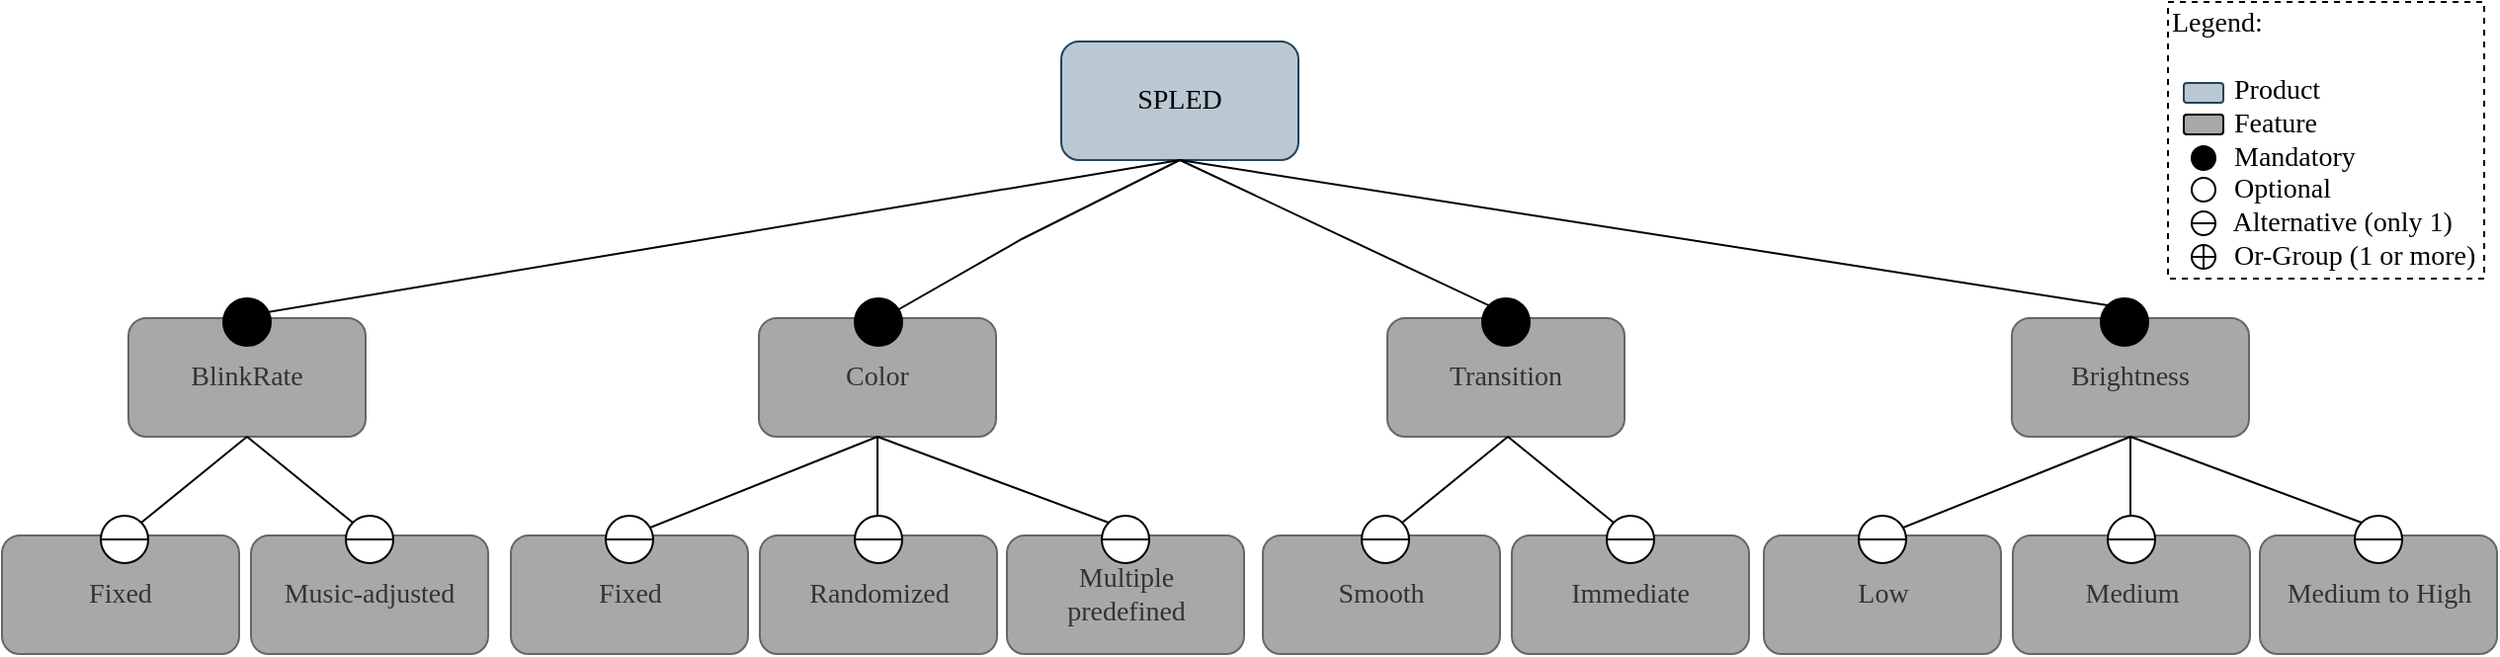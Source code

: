 <mxfile version="21.7.5" type="device" pages="2">
  <diagram id="MIuOJZS9P5tY_aSBcqvX" name="Feature Model">
    <mxGraphModel dx="2910" dy="1182" grid="1" gridSize="10" guides="1" tooltips="1" connect="1" arrows="1" fold="1" page="1" pageScale="1" pageWidth="850" pageHeight="1100" math="0" shadow="0">
      <root>
        <mxCell id="0" />
        <mxCell id="1" parent="0" />
        <mxCell id="lE8ekFKYVmbNw4Dm19Yi-1" value="SPLED" style="whiteSpace=wrap;html=1;rounded=1;shadow=0;labelBackgroundColor=none;strokeWidth=1;fontFamily=Times New Roman;fontSize=14;align=center;fillColor=#bac8d3;strokeColor=#23445d;glass=0;" parent="1" vertex="1">
          <mxGeometry x="300" y="40" width="120" height="60" as="geometry" />
        </mxCell>
        <mxCell id="69-gAQoG8hR1KP6tkJTu-1" value="BlinkRate" style="whiteSpace=wrap;html=1;rounded=1;shadow=0;labelBackgroundColor=none;strokeWidth=1;fontFamily=Times New Roman;fontSize=14;align=center;fillColor=#A8A8A8;strokeColor=#666666;fontColor=#333333;" parent="1" vertex="1">
          <mxGeometry x="-172" y="180" width="120" height="60" as="geometry" />
        </mxCell>
        <mxCell id="69-gAQoG8hR1KP6tkJTu-2" value="Fixed" style="whiteSpace=wrap;html=1;rounded=1;shadow=0;labelBackgroundColor=none;strokeWidth=1;fontFamily=Times New Roman;fontSize=14;align=center;fillColor=#A8A8A8;strokeColor=#666666;fontColor=#333333;" parent="1" vertex="1">
          <mxGeometry x="-236" y="290" width="120" height="60" as="geometry" />
        </mxCell>
        <mxCell id="69-gAQoG8hR1KP6tkJTu-3" value="Music-adjusted" style="whiteSpace=wrap;html=1;rounded=1;shadow=0;labelBackgroundColor=none;strokeWidth=1;fontFamily=Times New Roman;fontSize=14;align=center;fillColor=#A8A8A8;strokeColor=#666666;fontColor=#333333;" parent="1" vertex="1">
          <mxGeometry x="-110" y="290" width="120" height="60" as="geometry" />
        </mxCell>
        <mxCell id="7-p2TYFtiV0J3E5wAgoB-1" value="" style="rounded=0;html=1;labelBackgroundColor=none;startArrow=none;startFill=0;startSize=5;endArrow=none;endFill=0;endSize=5;jettySize=auto;orthogonalLoop=1;strokeWidth=1;fontFamily=Times New Roman;fontSize=14;shadow=0;exitX=0.5;exitY=1;exitDx=0;exitDy=0;entryX=0;entryY=0;entryDx=0;entryDy=0;" parent="1" source="69-gAQoG8hR1KP6tkJTu-1" target="7-p2TYFtiV0J3E5wAgoB-3" edge="1">
          <mxGeometry x="-0.353" y="-11" relative="1" as="geometry">
            <mxPoint as="offset" />
            <mxPoint x="73.5" y="510" as="sourcePoint" />
            <mxPoint x="168" y="567" as="targetPoint" />
          </mxGeometry>
        </mxCell>
        <mxCell id="7-p2TYFtiV0J3E5wAgoB-2" value="" style="shape=lineEllipse;perimeter=ellipsePerimeter;whiteSpace=wrap;html=1;backgroundOutline=1;fontFamily=Times New Roman;fontSize=14;shadow=0;" parent="1" vertex="1">
          <mxGeometry x="-186" y="280" width="24" height="24" as="geometry" />
        </mxCell>
        <mxCell id="7-p2TYFtiV0J3E5wAgoB-3" value="" style="shape=lineEllipse;perimeter=ellipsePerimeter;whiteSpace=wrap;html=1;backgroundOutline=1;fontFamily=Times New Roman;fontSize=14;shadow=0;" parent="1" vertex="1">
          <mxGeometry x="-62" y="280" width="24" height="24" as="geometry" />
        </mxCell>
        <mxCell id="leouh7ZOPRSWYMGs2icq-1" value="" style="rounded=0;html=1;labelBackgroundColor=none;startArrow=none;startFill=0;startSize=5;endArrow=none;endFill=0;endSize=5;jettySize=auto;orthogonalLoop=1;strokeWidth=1;fontFamily=Times New Roman;fontSize=14;exitX=0.5;exitY=1;exitDx=0;exitDy=0;entryX=1;entryY=0;entryDx=0;entryDy=0;shadow=0;" parent="1" source="69-gAQoG8hR1KP6tkJTu-1" target="7-p2TYFtiV0J3E5wAgoB-2" edge="1">
          <mxGeometry x="-0.353" y="-11" relative="1" as="geometry">
            <mxPoint as="offset" />
            <mxPoint x="-281" y="510" as="sourcePoint" />
            <mxPoint x="-377" y="570" as="targetPoint" />
          </mxGeometry>
        </mxCell>
        <mxCell id="aDdL2TOHyHm0ulLDtUmW-1" value="" style="rounded=0;html=1;labelBackgroundColor=none;startArrow=none;startFill=0;startSize=5;endArrow=none;endFill=0;endSize=5;jettySize=auto;orthogonalLoop=1;strokeWidth=1;fontFamily=Times New Roman;fontSize=14;exitX=0.5;exitY=1;exitDx=0;exitDy=0;shadow=0;" parent="1" source="lE8ekFKYVmbNw4Dm19Yi-1" edge="1">
          <mxGeometry x="-0.353" y="-11" relative="1" as="geometry">
            <mxPoint as="offset" />
            <mxPoint x="237" y="100" as="sourcePoint" />
            <mxPoint x="-120" y="180" as="targetPoint" />
          </mxGeometry>
        </mxCell>
        <mxCell id="aDdL2TOHyHm0ulLDtUmW-2" value="Color" style="whiteSpace=wrap;html=1;rounded=1;shadow=0;labelBackgroundColor=none;strokeWidth=1;fontFamily=Times New Roman;fontSize=14;align=center;fillColor=#A8A8A8;strokeColor=#666666;fontColor=#333333;" parent="1" vertex="1">
          <mxGeometry x="147" y="180" width="120" height="60" as="geometry" />
        </mxCell>
        <mxCell id="6w0DCg69pHfVjZHTERj_-1" value="" style="rounded=0;html=1;labelBackgroundColor=none;startArrow=none;startFill=0;startSize=5;endArrow=none;endFill=0;endSize=5;jettySize=auto;orthogonalLoop=1;strokeWidth=1;fontFamily=Times New Roman;fontSize=14;shadow=0;exitX=0.5;exitY=1;exitDx=0;exitDy=0;" parent="1" source="lE8ekFKYVmbNw4Dm19Yi-1" edge="1">
          <mxGeometry x="-0.353" y="-11" relative="1" as="geometry">
            <mxPoint as="offset" />
            <mxPoint x="237" y="100" as="sourcePoint" />
            <mxPoint x="210" y="180" as="targetPoint" />
            <Array as="points">
              <mxPoint x="280" y="140" />
            </Array>
          </mxGeometry>
        </mxCell>
        <mxCell id="6w0DCg69pHfVjZHTERj_-2" value="Transition" style="whiteSpace=wrap;html=1;rounded=1;shadow=0;labelBackgroundColor=none;strokeWidth=1;fontFamily=Times New Roman;fontSize=14;align=center;fillColor=#A8A8A8;strokeColor=#666666;fontColor=#333333;" parent="1" vertex="1">
          <mxGeometry x="465" y="180" width="120" height="60" as="geometry" />
        </mxCell>
        <mxCell id="6w0DCg69pHfVjZHTERj_-3" value="Brightness" style="whiteSpace=wrap;html=1;rounded=1;shadow=0;labelBackgroundColor=none;strokeWidth=1;fontFamily=Times New Roman;fontSize=14;align=center;fillColor=#A8A8A8;strokeColor=#666666;fontColor=#333333;" parent="1" vertex="1">
          <mxGeometry x="781" y="180" width="120" height="60" as="geometry" />
        </mxCell>
        <mxCell id="6w0DCg69pHfVjZHTERj_-4" value="" style="rounded=0;html=1;labelBackgroundColor=none;startArrow=none;startFill=0;startSize=5;endArrow=none;endFill=0;endSize=5;jettySize=auto;orthogonalLoop=1;strokeWidth=1;fontFamily=Times New Roman;fontSize=14;shadow=0;exitX=0.5;exitY=1;exitDx=0;exitDy=0;" parent="1" source="lE8ekFKYVmbNw4Dm19Yi-1" edge="1">
          <mxGeometry x="-0.353" y="-11" relative="1" as="geometry">
            <mxPoint as="offset" />
            <mxPoint x="237" y="100" as="sourcePoint" />
            <mxPoint x="530" y="180" as="targetPoint" />
          </mxGeometry>
        </mxCell>
        <mxCell id="6w0DCg69pHfVjZHTERj_-6" value="" style="rounded=0;html=1;labelBackgroundColor=none;startArrow=none;startFill=0;startSize=5;endArrow=none;endFill=0;endSize=5;jettySize=auto;orthogonalLoop=1;strokeWidth=1;fontFamily=Times New Roman;fontSize=14;entryX=0;entryY=0;entryDx=0;entryDy=0;shadow=0;exitX=0.5;exitY=1;exitDx=0;exitDy=0;" parent="1" source="lE8ekFKYVmbNw4Dm19Yi-1" target="Ff4iX337PgLtXGOGdWvY-4" edge="1">
          <mxGeometry x="-0.353" y="-11" relative="1" as="geometry">
            <mxPoint as="offset" />
            <mxPoint x="237" y="100" as="sourcePoint" />
            <mxPoint x="372" y="190" as="targetPoint" />
          </mxGeometry>
        </mxCell>
        <mxCell id="Pe_6RFrW-IxGsjPzL7bB-1" value="Fixed" style="whiteSpace=wrap;html=1;rounded=1;shadow=0;labelBackgroundColor=none;strokeWidth=1;fontFamily=Times New Roman;fontSize=14;align=center;fillColor=#A8A8A8;strokeColor=#666666;fontColor=#333333;" parent="1" vertex="1">
          <mxGeometry x="21.5" y="290" width="120" height="60" as="geometry" />
        </mxCell>
        <mxCell id="Pe_6RFrW-IxGsjPzL7bB-2" value="Randomized" style="whiteSpace=wrap;html=1;rounded=1;shadow=0;labelBackgroundColor=none;strokeWidth=1;fontFamily=Times New Roman;fontSize=14;align=center;fillColor=#A8A8A8;strokeColor=#666666;fontColor=#333333;" parent="1" vertex="1">
          <mxGeometry x="147.5" y="290" width="120" height="60" as="geometry" />
        </mxCell>
        <mxCell id="Pe_6RFrW-IxGsjPzL7bB-4" value="Multiple&lt;br&gt;predefined" style="whiteSpace=wrap;html=1;rounded=1;shadow=0;labelBackgroundColor=none;strokeWidth=1;fontFamily=Times New Roman;fontSize=14;align=center;fillColor=#A8A8A8;strokeColor=#666666;fontColor=#333333;" parent="1" vertex="1">
          <mxGeometry x="272.5" y="290" width="120" height="60" as="geometry" />
        </mxCell>
        <mxCell id="Pe_6RFrW-IxGsjPzL7bB-5" value="" style="rounded=0;html=1;labelBackgroundColor=none;startArrow=none;startFill=0;startSize=5;endArrow=none;endFill=0;endSize=5;jettySize=auto;orthogonalLoop=1;strokeWidth=1;fontFamily=Times New Roman;fontSize=14;exitX=0.5;exitY=1;exitDx=0;exitDy=0;entryX=0.5;entryY=0;entryDx=0;entryDy=0;shadow=0;" parent="1" source="Pe_6RFrW-IxGsjPzL7bB-8" target="Pe_6RFrW-IxGsjPzL7bB-1" edge="1">
          <mxGeometry x="-0.353" y="-11" relative="1" as="geometry">
            <mxPoint as="offset" />
            <mxPoint x="-102" y="250" as="sourcePoint" />
            <mxPoint x="-156" y="294" as="targetPoint" />
          </mxGeometry>
        </mxCell>
        <mxCell id="Pe_6RFrW-IxGsjPzL7bB-6" value="" style="rounded=0;html=1;labelBackgroundColor=none;startArrow=none;startFill=0;startSize=5;endArrow=none;endFill=0;endSize=5;jettySize=auto;orthogonalLoop=1;strokeWidth=1;fontFamily=Times New Roman;fontSize=14;exitX=0.5;exitY=1;exitDx=0;exitDy=0;shadow=0;" parent="1" source="Pe_6RFrW-IxGsjPzL7bB-10" target="Pe_6RFrW-IxGsjPzL7bB-2" edge="1">
          <mxGeometry x="-0.353" y="-11" relative="1" as="geometry">
            <mxPoint as="offset" />
            <mxPoint x="217" y="250" as="sourcePoint" />
            <mxPoint x="92" y="300" as="targetPoint" />
          </mxGeometry>
        </mxCell>
        <mxCell id="Pe_6RFrW-IxGsjPzL7bB-7" value="" style="rounded=0;html=1;labelBackgroundColor=none;startArrow=none;startFill=0;startSize=5;endArrow=none;endFill=0;endSize=5;jettySize=auto;orthogonalLoop=1;strokeWidth=1;fontFamily=Times New Roman;fontSize=14;entryX=0;entryY=0;entryDx=0;entryDy=0;shadow=0;" parent="1" target="Pe_6RFrW-IxGsjPzL7bB-12" edge="1">
          <mxGeometry x="-0.353" y="-11" relative="1" as="geometry">
            <mxPoint as="offset" />
            <mxPoint x="207" y="240" as="sourcePoint" />
            <mxPoint x="102" y="310" as="targetPoint" />
          </mxGeometry>
        </mxCell>
        <mxCell id="Pe_6RFrW-IxGsjPzL7bB-9" value="" style="rounded=0;html=1;labelBackgroundColor=none;startArrow=none;startFill=0;startSize=5;endArrow=none;endFill=0;endSize=5;jettySize=auto;orthogonalLoop=1;strokeWidth=1;fontFamily=Times New Roman;fontSize=14;exitX=0.5;exitY=1;exitDx=0;exitDy=0;shadow=0;" parent="1" source="aDdL2TOHyHm0ulLDtUmW-2" edge="1">
          <mxGeometry x="-0.353" y="-11" relative="1" as="geometry">
            <mxPoint as="offset" />
            <mxPoint x="207" y="240" as="sourcePoint" />
            <mxPoint x="82" y="290" as="targetPoint" />
          </mxGeometry>
        </mxCell>
        <mxCell id="Pe_6RFrW-IxGsjPzL7bB-8" value="" style="shape=lineEllipse;perimeter=ellipsePerimeter;whiteSpace=wrap;html=1;backgroundOutline=1;fontFamily=Times New Roman;fontSize=14;shadow=0;" parent="1" vertex="1">
          <mxGeometry x="69.5" y="280" width="24" height="24" as="geometry" />
        </mxCell>
        <mxCell id="Pe_6RFrW-IxGsjPzL7bB-11" value="" style="rounded=0;html=1;labelBackgroundColor=none;startArrow=none;startFill=0;startSize=5;endArrow=none;endFill=0;endSize=5;jettySize=auto;orthogonalLoop=1;strokeWidth=1;fontFamily=Times New Roman;fontSize=14;exitX=0.5;exitY=1;exitDx=0;exitDy=0;shadow=0;" parent="1" source="aDdL2TOHyHm0ulLDtUmW-2" edge="1">
          <mxGeometry x="-0.353" y="-11" relative="1" as="geometry">
            <mxPoint as="offset" />
            <mxPoint x="207" y="240" as="sourcePoint" />
            <mxPoint x="207" y="290" as="targetPoint" />
          </mxGeometry>
        </mxCell>
        <mxCell id="Pe_6RFrW-IxGsjPzL7bB-10" value="" style="shape=lineEllipse;perimeter=ellipsePerimeter;whiteSpace=wrap;html=1;backgroundOutline=1;fontFamily=Times New Roman;fontSize=14;shadow=0;" parent="1" vertex="1">
          <mxGeometry x="195.5" y="280" width="24" height="24" as="geometry" />
        </mxCell>
        <mxCell id="Pe_6RFrW-IxGsjPzL7bB-12" value="" style="shape=lineEllipse;perimeter=ellipsePerimeter;whiteSpace=wrap;html=1;backgroundOutline=1;fontFamily=Times New Roman;fontSize=14;shadow=0;" parent="1" vertex="1">
          <mxGeometry x="320.5" y="280" width="24" height="24" as="geometry" />
        </mxCell>
        <mxCell id="Pe_6RFrW-IxGsjPzL7bB-13" value="Smooth" style="whiteSpace=wrap;html=1;rounded=1;shadow=0;labelBackgroundColor=none;strokeWidth=1;fontFamily=Times New Roman;fontSize=14;align=center;fillColor=#A8A8A8;strokeColor=#666666;fontColor=#333333;" parent="1" vertex="1">
          <mxGeometry x="402" y="290" width="120" height="60" as="geometry" />
        </mxCell>
        <mxCell id="Pe_6RFrW-IxGsjPzL7bB-14" value="Immediate" style="whiteSpace=wrap;html=1;rounded=1;shadow=0;labelBackgroundColor=none;strokeWidth=1;fontFamily=Times New Roman;fontSize=14;align=center;fillColor=#A8A8A8;strokeColor=#666666;fontColor=#333333;" parent="1" vertex="1">
          <mxGeometry x="528" y="290" width="120" height="60" as="geometry" />
        </mxCell>
        <mxCell id="Pe_6RFrW-IxGsjPzL7bB-15" value="" style="rounded=0;html=1;labelBackgroundColor=none;startArrow=none;startFill=0;startSize=5;endArrow=none;endFill=0;endSize=5;jettySize=auto;orthogonalLoop=1;strokeWidth=1;fontFamily=Times New Roman;fontSize=14;shadow=0;exitX=0.5;exitY=1;exitDx=0;exitDy=0;entryX=0;entryY=0;entryDx=0;entryDy=0;" parent="1" target="Pe_6RFrW-IxGsjPzL7bB-17" edge="1">
          <mxGeometry x="-0.353" y="-11" relative="1" as="geometry">
            <mxPoint as="offset" />
            <mxPoint x="526" y="240" as="sourcePoint" />
            <mxPoint x="806" y="567" as="targetPoint" />
          </mxGeometry>
        </mxCell>
        <mxCell id="Pe_6RFrW-IxGsjPzL7bB-16" value="" style="shape=lineEllipse;perimeter=ellipsePerimeter;whiteSpace=wrap;html=1;backgroundOutline=1;fontFamily=Times New Roman;fontSize=14;shadow=0;" parent="1" vertex="1">
          <mxGeometry x="452" y="280" width="24" height="24" as="geometry" />
        </mxCell>
        <mxCell id="Pe_6RFrW-IxGsjPzL7bB-17" value="" style="shape=lineEllipse;perimeter=ellipsePerimeter;whiteSpace=wrap;html=1;backgroundOutline=1;fontFamily=Times New Roman;fontSize=14;shadow=0;" parent="1" vertex="1">
          <mxGeometry x="576" y="280" width="24" height="24" as="geometry" />
        </mxCell>
        <mxCell id="Pe_6RFrW-IxGsjPzL7bB-18" value="" style="rounded=0;html=1;labelBackgroundColor=none;startArrow=none;startFill=0;startSize=5;endArrow=none;endFill=0;endSize=5;jettySize=auto;orthogonalLoop=1;strokeWidth=1;fontFamily=Times New Roman;fontSize=14;exitX=0.5;exitY=1;exitDx=0;exitDy=0;entryX=1;entryY=0;entryDx=0;entryDy=0;shadow=0;" parent="1" target="Pe_6RFrW-IxGsjPzL7bB-16" edge="1">
          <mxGeometry x="-0.353" y="-11" relative="1" as="geometry">
            <mxPoint as="offset" />
            <mxPoint x="526" y="240" as="sourcePoint" />
            <mxPoint x="261" y="570" as="targetPoint" />
          </mxGeometry>
        </mxCell>
        <mxCell id="Pe_6RFrW-IxGsjPzL7bB-19" value="Low" style="whiteSpace=wrap;html=1;rounded=1;shadow=0;labelBackgroundColor=none;strokeWidth=1;fontFamily=Times New Roman;fontSize=14;align=center;fillColor=#A8A8A8;strokeColor=#666666;fontColor=#333333;" parent="1" vertex="1">
          <mxGeometry x="655.5" y="290" width="120" height="60" as="geometry" />
        </mxCell>
        <mxCell id="Pe_6RFrW-IxGsjPzL7bB-20" value="Medium" style="whiteSpace=wrap;html=1;rounded=1;shadow=0;labelBackgroundColor=none;strokeWidth=1;fontFamily=Times New Roman;fontSize=14;align=center;fillColor=#A8A8A8;strokeColor=#666666;fontColor=#333333;" parent="1" vertex="1">
          <mxGeometry x="781.5" y="290" width="120" height="60" as="geometry" />
        </mxCell>
        <mxCell id="Pe_6RFrW-IxGsjPzL7bB-21" value="Medium to High" style="whiteSpace=wrap;html=1;rounded=1;shadow=0;labelBackgroundColor=none;strokeWidth=1;fontFamily=Times New Roman;fontSize=14;align=center;fillColor=#A8A8A8;strokeColor=#666666;fontColor=#333333;" parent="1" vertex="1">
          <mxGeometry x="906.5" y="290" width="120" height="60" as="geometry" />
        </mxCell>
        <mxCell id="Pe_6RFrW-IxGsjPzL7bB-22" value="" style="rounded=0;html=1;labelBackgroundColor=none;startArrow=none;startFill=0;startSize=5;endArrow=none;endFill=0;endSize=5;jettySize=auto;orthogonalLoop=1;strokeWidth=1;fontFamily=Times New Roman;fontSize=14;exitX=0.5;exitY=1;exitDx=0;exitDy=0;entryX=0.5;entryY=0;entryDx=0;entryDy=0;shadow=0;" parent="1" source="Pe_6RFrW-IxGsjPzL7bB-26" target="Pe_6RFrW-IxGsjPzL7bB-19" edge="1">
          <mxGeometry x="-0.353" y="-11" relative="1" as="geometry">
            <mxPoint as="offset" />
            <mxPoint x="532" y="250" as="sourcePoint" />
            <mxPoint x="478" y="294" as="targetPoint" />
          </mxGeometry>
        </mxCell>
        <mxCell id="Pe_6RFrW-IxGsjPzL7bB-23" value="" style="rounded=0;html=1;labelBackgroundColor=none;startArrow=none;startFill=0;startSize=5;endArrow=none;endFill=0;endSize=5;jettySize=auto;orthogonalLoop=1;strokeWidth=1;fontFamily=Times New Roman;fontSize=14;exitX=0.5;exitY=1;exitDx=0;exitDy=0;shadow=0;" parent="1" source="Pe_6RFrW-IxGsjPzL7bB-28" target="Pe_6RFrW-IxGsjPzL7bB-20" edge="1">
          <mxGeometry x="-0.353" y="-11" relative="1" as="geometry">
            <mxPoint as="offset" />
            <mxPoint x="851" y="250" as="sourcePoint" />
            <mxPoint x="726" y="300" as="targetPoint" />
          </mxGeometry>
        </mxCell>
        <mxCell id="Pe_6RFrW-IxGsjPzL7bB-24" value="" style="rounded=0;html=1;labelBackgroundColor=none;startArrow=none;startFill=0;startSize=5;endArrow=none;endFill=0;endSize=5;jettySize=auto;orthogonalLoop=1;strokeWidth=1;fontFamily=Times New Roman;fontSize=14;entryX=0;entryY=0;entryDx=0;entryDy=0;shadow=0;" parent="1" target="Pe_6RFrW-IxGsjPzL7bB-29" edge="1">
          <mxGeometry x="-0.353" y="-11" relative="1" as="geometry">
            <mxPoint as="offset" />
            <mxPoint x="841" y="240" as="sourcePoint" />
            <mxPoint x="736" y="310" as="targetPoint" />
          </mxGeometry>
        </mxCell>
        <mxCell id="Pe_6RFrW-IxGsjPzL7bB-25" value="" style="rounded=0;html=1;labelBackgroundColor=none;startArrow=none;startFill=0;startSize=5;endArrow=none;endFill=0;endSize=5;jettySize=auto;orthogonalLoop=1;strokeWidth=1;fontFamily=Times New Roman;fontSize=14;exitX=0.5;exitY=1;exitDx=0;exitDy=0;shadow=0;" parent="1" edge="1">
          <mxGeometry x="-0.353" y="-11" relative="1" as="geometry">
            <mxPoint as="offset" />
            <mxPoint x="841" y="240" as="sourcePoint" />
            <mxPoint x="716" y="290" as="targetPoint" />
          </mxGeometry>
        </mxCell>
        <mxCell id="Pe_6RFrW-IxGsjPzL7bB-26" value="" style="shape=lineEllipse;perimeter=ellipsePerimeter;whiteSpace=wrap;html=1;backgroundOutline=1;fontFamily=Times New Roman;fontSize=14;shadow=0;" parent="1" vertex="1">
          <mxGeometry x="703.5" y="280" width="24" height="24" as="geometry" />
        </mxCell>
        <mxCell id="Pe_6RFrW-IxGsjPzL7bB-27" value="" style="rounded=0;html=1;labelBackgroundColor=none;startArrow=none;startFill=0;startSize=5;endArrow=none;endFill=0;endSize=5;jettySize=auto;orthogonalLoop=1;strokeWidth=1;fontFamily=Times New Roman;fontSize=14;exitX=0.5;exitY=1;exitDx=0;exitDy=0;shadow=0;" parent="1" edge="1">
          <mxGeometry x="-0.353" y="-11" relative="1" as="geometry">
            <mxPoint as="offset" />
            <mxPoint x="841" y="240" as="sourcePoint" />
            <mxPoint x="841" y="290" as="targetPoint" />
          </mxGeometry>
        </mxCell>
        <mxCell id="Pe_6RFrW-IxGsjPzL7bB-28" value="" style="shape=lineEllipse;perimeter=ellipsePerimeter;whiteSpace=wrap;html=1;backgroundOutline=1;fontFamily=Times New Roman;fontSize=14;shadow=0;" parent="1" vertex="1">
          <mxGeometry x="829.5" y="280" width="24" height="24" as="geometry" />
        </mxCell>
        <mxCell id="Pe_6RFrW-IxGsjPzL7bB-29" value="" style="shape=lineEllipse;perimeter=ellipsePerimeter;whiteSpace=wrap;html=1;backgroundOutline=1;fontFamily=Times New Roman;fontSize=14;shadow=0;" parent="1" vertex="1">
          <mxGeometry x="954.5" y="280" width="24" height="24" as="geometry" />
        </mxCell>
        <mxCell id="Ff4iX337PgLtXGOGdWvY-1" value="" style="ellipse;whiteSpace=wrap;html=1;aspect=fixed;labelBackgroundColor=#000000;fillColor=#000000;fontFamily=Times New Roman;fontSize=14;shadow=0;" parent="1" vertex="1">
          <mxGeometry x="-124" y="170" width="24" height="24" as="geometry" />
        </mxCell>
        <mxCell id="Ff4iX337PgLtXGOGdWvY-2" value="" style="ellipse;whiteSpace=wrap;html=1;aspect=fixed;labelBackgroundColor=#000000;fillColor=#000000;fontFamily=Times New Roman;fontSize=14;shadow=0;" parent="1" vertex="1">
          <mxGeometry x="195.5" y="170" width="24" height="24" as="geometry" />
        </mxCell>
        <mxCell id="Ff4iX337PgLtXGOGdWvY-3" value="" style="ellipse;whiteSpace=wrap;html=1;aspect=fixed;labelBackgroundColor=#000000;fillColor=#000000;fontFamily=Times New Roman;fontSize=14;shadow=0;" parent="1" vertex="1">
          <mxGeometry x="513" y="170" width="24" height="24" as="geometry" />
        </mxCell>
        <mxCell id="Ff4iX337PgLtXGOGdWvY-4" value="" style="ellipse;whiteSpace=wrap;html=1;aspect=fixed;labelBackgroundColor=#000000;fillColor=#000000;fontFamily=Times New Roman;fontSize=14;shadow=0;" parent="1" vertex="1">
          <mxGeometry x="826" y="170" width="24" height="24" as="geometry" />
        </mxCell>
        <mxCell id="VJQD0IX5a7ymTFmezZfY-1" value="&lt;font style=&quot;&quot;&gt;Legend:&lt;br&gt;&lt;br&gt;&lt;span style=&quot;&quot;&gt;&lt;span style=&quot;white-space: pre;&quot;&gt;&amp;nbsp;&amp;nbsp;&amp;nbsp;&amp;nbsp;&lt;span style=&quot;white-space: pre;&quot;&gt;&#x9;&lt;/span&gt; &lt;/span&gt;&lt;/span&gt;Product&lt;br&gt;&lt;span style=&quot;&quot;&gt;&lt;span style=&quot;&quot;&gt;&amp;nbsp;&amp;nbsp;&amp;nbsp;&amp;nbsp;&lt;/span&gt;&lt;/span&gt;&lt;span style=&quot;&quot;&gt;&lt;span style=&quot;&quot;&gt;&amp;nbsp;&amp;nbsp;&amp;nbsp;&amp;nbsp; &lt;/span&gt;&lt;/span&gt;Feature&lt;br&gt;&lt;span style=&quot;&quot;&gt;&lt;span style=&quot;&quot;&gt;&amp;nbsp;&amp;nbsp;&amp;nbsp;&amp;nbsp;&lt;/span&gt;&lt;/span&gt;&lt;span style=&quot;&quot;&gt;&lt;span style=&quot;&quot;&gt;&amp;nbsp;&amp;nbsp;&amp;nbsp;&amp;nbsp; &lt;/span&gt;&lt;/span&gt;Mandatory&lt;br style=&quot;border-color: var(--border-color);&quot;&gt;&lt;span style=&quot;&quot;&gt;&amp;nbsp;&amp;nbsp;&amp;nbsp;&amp;nbsp;&lt;/span&gt;&lt;span style=&quot;border-color: var(--border-color);&quot;&gt;&lt;span style=&quot;&quot;&gt;&amp;nbsp;&amp;nbsp;&amp;nbsp;&amp;nbsp; &lt;/span&gt;&lt;/span&gt;Optional&lt;br style=&quot;border-color: var(--border-color);&quot;&gt;&lt;span style=&quot;border-color: var(--border-color);&quot;&gt;&lt;span style=&quot;&quot;&gt;&amp;nbsp;&amp;nbsp;&amp;nbsp;&amp;nbsp;&lt;/span&gt;&lt;/span&gt;&lt;span style=&quot;border-color: var(--border-color);&quot;&gt;&lt;span style=&quot;&quot;&gt;&amp;nbsp;&amp;nbsp;&amp;nbsp;&amp;nbsp; &lt;/span&gt;&lt;/span&gt;Alternative (only 1)&lt;br style=&quot;border-color: var(--border-color);&quot;&gt;&lt;div style=&quot;&quot;&gt;&lt;span style=&quot;&quot;&gt;&lt;span style=&quot;white-space: pre;&quot;&gt;&amp;nbsp;&amp;nbsp;&amp;nbsp;&amp;nbsp;&lt;span style=&quot;white-space: pre;&quot;&gt;&#x9;&lt;/span&gt; &lt;/span&gt;&lt;/span&gt;Or-Group (1 or more)&lt;br&gt;&lt;/div&gt;&lt;/font&gt;" style="rounded=0;whiteSpace=wrap;html=1;fontFamily=Times New Roman;fontSize=14;align=left;shadow=0;dashed=1;" parent="1" vertex="1">
          <mxGeometry x="860" y="20" width="160" height="140" as="geometry" />
        </mxCell>
        <mxCell id="VJQD0IX5a7ymTFmezZfY-2" value="" style="shape=lineEllipse;perimeter=ellipsePerimeter;whiteSpace=wrap;html=1;backgroundOutline=1;fontFamily=Times New Roman;fontSize=14;shadow=0;" parent="1" vertex="1">
          <mxGeometry x="872" y="126" width="12" height="12" as="geometry" />
        </mxCell>
        <mxCell id="VJQD0IX5a7ymTFmezZfY-3" value="" style="ellipse;whiteSpace=wrap;html=1;aspect=fixed;labelBackgroundColor=#000000;fillColor=#000000;fontFamily=Times New Roman;fontSize=14;shadow=0;" parent="1" vertex="1">
          <mxGeometry x="872" y="93" width="12" height="12" as="geometry" />
        </mxCell>
        <mxCell id="VJQD0IX5a7ymTFmezZfY-4" value="" style="ellipse;whiteSpace=wrap;html=1;aspect=fixed;fontFamily=Times New Roman;fontSize=14;shadow=0;" parent="1" vertex="1">
          <mxGeometry x="872" y="109" width="12" height="12" as="geometry" />
        </mxCell>
        <mxCell id="VJQD0IX5a7ymTFmezZfY-6" value="" style="whiteSpace=wrap;html=1;rounded=1;shadow=0;labelBackgroundColor=none;strokeWidth=1;fontFamily=Times New Roman;fontSize=14;align=center;fillColor=#A8A8A8;" parent="1" vertex="1">
          <mxGeometry x="868" y="77" width="20" height="10" as="geometry" />
        </mxCell>
        <mxCell id="VJQD0IX5a7ymTFmezZfY-7" value="" style="shape=orEllipse;perimeter=ellipsePerimeter;whiteSpace=wrap;html=1;backgroundOutline=1;shadow=0;" parent="1" vertex="1">
          <mxGeometry x="872" y="143" width="12" height="12" as="geometry" />
        </mxCell>
        <mxCell id="VJQD0IX5a7ymTFmezZfY-8" value="" style="whiteSpace=wrap;html=1;rounded=1;shadow=0;labelBackgroundColor=none;strokeWidth=1;fontFamily=Times New Roman;fontSize=14;align=center;fillColor=#bac8d3;strokeColor=#23445d;" parent="1" vertex="1">
          <mxGeometry x="868" y="61" width="20" height="10" as="geometry" />
        </mxCell>
      </root>
    </mxGraphModel>
  </diagram>
  <diagram id="CT3w-i_k0dPZzYXOxIJZ" name="SW Architecture">
    <mxGraphModel dx="1717" dy="985" grid="1" gridSize="10" guides="1" tooltips="1" connect="1" arrows="1" fold="1" page="1" pageScale="1" pageWidth="1654" pageHeight="1169" math="0" shadow="0">
      <root>
        <mxCell id="0" />
        <mxCell id="1" parent="0" />
        <mxCell id="BfRhZI_l_xXScHWmUrQM-3" value="&lt;p style=&quot;margin:0px;margin-top:6px;text-align:center;&quot;&gt;&lt;b&gt;PowerSignalProcessing&lt;/b&gt;&lt;/p&gt;" style="align=left;overflow=fill;html=1;dropTarget=0;whiteSpace=wrap;" parent="1" vertex="1">
          <mxGeometry x="90" y="80" width="200" height="60" as="geometry" />
        </mxCell>
        <mxCell id="BfRhZI_l_xXScHWmUrQM-4" value="" style="shape=component;jettyWidth=8;jettyHeight=4;" parent="BfRhZI_l_xXScHWmUrQM-3" vertex="1">
          <mxGeometry x="1" width="20" height="20" relative="1" as="geometry">
            <mxPoint x="-24" y="4" as="offset" />
          </mxGeometry>
        </mxCell>
        <mxCell id="BfRhZI_l_xXScHWmUrQM-39" value="&lt;p style=&quot;margin: 6px 0px 0px;&quot;&gt;&lt;/p&gt;&lt;p style=&quot;margin:0px;margin-left:8px;&quot;&gt;&lt;b&gt;LightController&lt;/b&gt;&lt;/p&gt;" style="align=center;overflow=fill;html=1;dropTarget=0;whiteSpace=wrap;" parent="1" vertex="1">
          <mxGeometry x="541" y="80" width="160" height="60" as="geometry" />
        </mxCell>
        <mxCell id="BfRhZI_l_xXScHWmUrQM-40" value="" style="shape=component;jettyWidth=8;jettyHeight=4;" parent="BfRhZI_l_xXScHWmUrQM-39" vertex="1">
          <mxGeometry x="1" width="20" height="20" relative="1" as="geometry">
            <mxPoint x="-24" y="4" as="offset" />
          </mxGeometry>
        </mxCell>
        <mxCell id="BfRhZI_l_xXScHWmUrQM-42" value="&lt;p style=&quot;margin: 6px 0px 0px;&quot;&gt;&lt;/p&gt;&lt;p style=&quot;margin:0px;margin-left:8px;&quot;&gt;&lt;b&gt;RTE&lt;/b&gt;&lt;/p&gt;" style="align=center;overflow=fill;html=1;dropTarget=0;whiteSpace=wrap;" parent="1" vertex="1">
          <mxGeometry x="90" y="240" width="1521" height="60" as="geometry" />
        </mxCell>
        <mxCell id="BfRhZI_l_xXScHWmUrQM-43" value="" style="shape=component;jettyWidth=8;jettyHeight=4;" parent="BfRhZI_l_xXScHWmUrQM-42" vertex="1">
          <mxGeometry x="1" width="20" height="20" relative="1" as="geometry">
            <mxPoint x="-24" y="4" as="offset" />
          </mxGeometry>
        </mxCell>
        <mxCell id="BfRhZI_l_xXScHWmUrQM-48" value="" style="endArrow=none;html=1;rounded=0;align=center;verticalAlign=top;endFill=0;labelBackgroundColor=none;endSize=2;exitX=0.13;exitY=-0.002;exitDx=0;exitDy=0;exitPerimeter=0;" parent="1" target="BfRhZI_l_xXScHWmUrQM-49" edge="1">
          <mxGeometry relative="1" as="geometry">
            <mxPoint x="570" y="240" as="sourcePoint" />
          </mxGeometry>
        </mxCell>
        <mxCell id="BfRhZI_l_xXScHWmUrQM-49" value="GetPowerState" style="ellipse;html=1;fontSize=11;align=right;fillColor=none;points=[];aspect=fixed;resizable=0;verticalAlign=bottom;labelPosition=left;verticalLabelPosition=top;flipH=1;" parent="1" vertex="1">
          <mxGeometry x="566" y="190" width="8" height="8" as="geometry" />
        </mxCell>
        <mxCell id="BfRhZI_l_xXScHWmUrQM-50" value="" style="html=1;verticalAlign=bottom;labelBackgroundColor=none;startArrow=halfCircle;startFill=0;startSize=2;endArrow=none;rounded=0;entryX=0.5;entryY=1;entryDx=0;entryDy=0;" parent="1" edge="1">
          <mxGeometry x="-1" y="3" relative="1" as="geometry">
            <mxPoint x="570" y="190" as="sourcePoint" />
            <mxPoint x="570" y="140" as="targetPoint" />
          </mxGeometry>
        </mxCell>
        <mxCell id="BfRhZI_l_xXScHWmUrQM-53" value="" style="endArrow=none;html=1;rounded=0;align=center;verticalAlign=top;endFill=0;labelBackgroundColor=none;endSize=2;exitX=0.13;exitY=-0.002;exitDx=0;exitDy=0;exitPerimeter=0;" parent="1" target="BfRhZI_l_xXScHWmUrQM-54" edge="1">
          <mxGeometry relative="1" as="geometry">
            <mxPoint x="660" y="240" as="sourcePoint" />
          </mxGeometry>
        </mxCell>
        <mxCell id="BfRhZI_l_xXScHWmUrQM-54" value="SetLightValue" style="ellipse;html=1;fontSize=11;align=left;fillColor=none;points=[];aspect=fixed;resizable=0;verticalAlign=middle;labelPosition=right;verticalLabelPosition=middle;flipH=1;" parent="1" vertex="1">
          <mxGeometry x="656" y="190" width="8" height="8" as="geometry" />
        </mxCell>
        <mxCell id="BfRhZI_l_xXScHWmUrQM-55" value="" style="html=1;verticalAlign=bottom;labelBackgroundColor=none;startArrow=halfCircle;startFill=0;startSize=2;endArrow=none;rounded=0;entryX=0.5;entryY=1;entryDx=0;entryDy=0;" parent="1" edge="1">
          <mxGeometry x="-1" y="3" relative="1" as="geometry">
            <mxPoint x="660" y="190" as="sourcePoint" />
            <mxPoint x="660" y="140" as="targetPoint" />
          </mxGeometry>
        </mxCell>
        <mxCell id="BfRhZI_l_xXScHWmUrQM-64" value="&lt;p style=&quot;margin:0px;margin-top:6px;text-align:center;&quot;&gt;&lt;b&gt;KeyboardInterface&lt;/b&gt;&lt;/p&gt;" style="align=left;overflow=fill;html=1;dropTarget=0;whiteSpace=wrap;" parent="1" vertex="1">
          <mxGeometry x="90" y="380" width="200" height="60" as="geometry" />
        </mxCell>
        <mxCell id="BfRhZI_l_xXScHWmUrQM-65" value="" style="shape=component;jettyWidth=8;jettyHeight=4;" parent="BfRhZI_l_xXScHWmUrQM-64" vertex="1">
          <mxGeometry x="1" width="20" height="20" relative="1" as="geometry">
            <mxPoint x="-24" y="4" as="offset" />
          </mxGeometry>
        </mxCell>
        <mxCell id="BfRhZI_l_xXScHWmUrQM-66" value="&lt;p style=&quot;margin:0px;margin-top:6px;text-align:center;&quot;&gt;&lt;b&gt;ConsoleInterface&lt;/b&gt;&lt;/p&gt;" style="align=left;overflow=fill;html=1;dropTarget=0;whiteSpace=wrap;" parent="1" vertex="1">
          <mxGeometry x="660" y="380" width="200" height="60" as="geometry" />
        </mxCell>
        <mxCell id="BfRhZI_l_xXScHWmUrQM-67" value="" style="shape=component;jettyWidth=8;jettyHeight=4;" parent="BfRhZI_l_xXScHWmUrQM-66" vertex="1">
          <mxGeometry x="1" width="20" height="20" relative="1" as="geometry">
            <mxPoint x="-24" y="4" as="offset" />
          </mxGeometry>
        </mxCell>
        <mxCell id="BfRhZI_l_xXScHWmUrQM-78" value="" style="rounded=0;orthogonalLoop=1;jettySize=auto;html=1;endArrow=halfCircle;endFill=0;endSize=6;strokeWidth=1;sketch=0;exitX=0.25;exitY=1;exitDx=0;exitDy=0;" parent="1" target="BfRhZI_l_xXScHWmUrQM-80" edge="1">
          <mxGeometry relative="1" as="geometry">
            <mxPoint x="230" y="140" as="sourcePoint" />
          </mxGeometry>
        </mxCell>
        <mxCell id="BfRhZI_l_xXScHWmUrQM-79" value="" style="rounded=0;orthogonalLoop=1;jettySize=auto;html=1;endArrow=oval;endFill=0;sketch=0;sourcePerimeterSpacing=0;targetPerimeterSpacing=0;endSize=10;exitX=0.092;exitY=0;exitDx=0;exitDy=0;exitPerimeter=0;" parent="1" source="BfRhZI_l_xXScHWmUrQM-42" target="BfRhZI_l_xXScHWmUrQM-80" edge="1">
          <mxGeometry relative="1" as="geometry">
            <mxPoint x="231" y="230" as="sourcePoint" />
          </mxGeometry>
        </mxCell>
        <mxCell id="BfRhZI_l_xXScHWmUrQM-80" value="&amp;nbsp;SetPowerState" style="ellipse;whiteSpace=wrap;html=1;align=left;aspect=fixed;fillColor=none;strokeColor=none;resizable=0;perimeter=centerPerimeter;rotatable=0;allowArrows=0;points=[];outlineConnect=1;labelPosition=right;verticalLabelPosition=middle;verticalAlign=middle;" parent="1" vertex="1">
          <mxGeometry x="225" y="180" width="10" height="10" as="geometry" />
        </mxCell>
        <mxCell id="BfRhZI_l_xXScHWmUrQM-84" value="" style="rounded=0;orthogonalLoop=1;jettySize=auto;html=1;endArrow=halfCircle;endFill=0;endSize=6;strokeWidth=1;sketch=0;exitX=0.5;exitY=0;exitDx=0;exitDy=0;" parent="1" target="BfRhZI_l_xXScHWmUrQM-86" edge="1">
          <mxGeometry relative="1" as="geometry">
            <mxPoint x="764" y="380" as="sourcePoint" />
          </mxGeometry>
        </mxCell>
        <mxCell id="BfRhZI_l_xXScHWmUrQM-85" value="" style="rounded=0;orthogonalLoop=1;jettySize=auto;html=1;endArrow=oval;endFill=0;sketch=0;sourcePerimeterSpacing=0;targetPerimeterSpacing=0;endSize=10;exitX=0.443;exitY=1;exitDx=0;exitDy=0;exitPerimeter=0;" parent="1" source="BfRhZI_l_xXScHWmUrQM-42" target="BfRhZI_l_xXScHWmUrQM-86" edge="1">
          <mxGeometry relative="1" as="geometry">
            <mxPoint x="763" y="300" as="sourcePoint" />
          </mxGeometry>
        </mxCell>
        <mxCell id="BfRhZI_l_xXScHWmUrQM-86" value="&amp;nbsp;GetLightValue" style="ellipse;whiteSpace=wrap;html=1;align=left;aspect=fixed;fillColor=none;strokeColor=none;resizable=0;perimeter=centerPerimeter;rotatable=0;allowArrows=0;points=[];outlineConnect=1;labelPosition=right;verticalLabelPosition=middle;verticalAlign=middle;" parent="1" vertex="1">
          <mxGeometry x="759" y="340" width="10" height="10" as="geometry" />
        </mxCell>
        <mxCell id="LUS8voAtTkIvnqosRURZ-12" value="" style="endArrow=none;html=1;rounded=0;align=center;verticalAlign=top;endFill=0;labelBackgroundColor=none;endSize=2;exitX=0.13;exitY=-0.002;exitDx=0;exitDy=0;exitPerimeter=0;" parent="1" target="LUS8voAtTkIvnqosRURZ-13" edge="1">
          <mxGeometry relative="1" as="geometry">
            <mxPoint x="605" y="240" as="sourcePoint" />
          </mxGeometry>
        </mxCell>
        <mxCell id="LUS8voAtTkIvnqosRURZ-13" value="GetMainKnobValue" style="ellipse;html=1;fontSize=11;align=right;fillColor=none;points=[];aspect=fixed;resizable=0;verticalAlign=top;labelPosition=left;verticalLabelPosition=bottom;flipH=1;" parent="1" vertex="1">
          <mxGeometry x="601" y="190" width="8" height="8" as="geometry" />
        </mxCell>
        <mxCell id="LUS8voAtTkIvnqosRURZ-14" value="" style="html=1;verticalAlign=bottom;labelBackgroundColor=none;startArrow=halfCircle;startFill=0;startSize=2;endArrow=none;rounded=0;entryX=0.5;entryY=1;entryDx=0;entryDy=0;" parent="1" edge="1">
          <mxGeometry x="-1" y="3" relative="1" as="geometry">
            <mxPoint x="605" y="190" as="sourcePoint" />
            <mxPoint x="605" y="140" as="targetPoint" />
          </mxGeometry>
        </mxCell>
        <mxCell id="ia9_uLp0WD9HM_wgCwN7-1" value="" style="endArrow=none;html=1;rounded=0;align=center;verticalAlign=top;endFill=0;labelBackgroundColor=none;endSize=2;exitX=0.13;exitY=-0.002;exitDx=0;exitDy=0;exitPerimeter=0;" edge="1" parent="1" target="ia9_uLp0WD9HM_wgCwN7-2">
          <mxGeometry relative="1" as="geometry">
            <mxPoint x="135" y="240" as="sourcePoint" />
          </mxGeometry>
        </mxCell>
        <mxCell id="ia9_uLp0WD9HM_wgCwN7-2" value="GetPowerKeyPressed" style="ellipse;html=1;fontSize=11;align=right;fillColor=none;points=[];aspect=fixed;resizable=0;verticalAlign=bottom;labelPosition=left;verticalLabelPosition=top;flipH=1;" vertex="1" parent="1">
          <mxGeometry x="131" y="190" width="8" height="8" as="geometry" />
        </mxCell>
        <mxCell id="ia9_uLp0WD9HM_wgCwN7-3" value="" style="html=1;verticalAlign=bottom;labelBackgroundColor=none;startArrow=halfCircle;startFill=0;startSize=2;endArrow=none;rounded=0;entryX=0.5;entryY=1;entryDx=0;entryDy=0;" edge="1" parent="1">
          <mxGeometry x="-1" y="3" relative="1" as="geometry">
            <mxPoint x="135" y="190" as="sourcePoint" />
            <mxPoint x="135" y="140" as="targetPoint" />
          </mxGeometry>
        </mxCell>
        <mxCell id="ia9_uLp0WD9HM_wgCwN7-10" value="" style="rounded=0;orthogonalLoop=1;jettySize=auto;html=1;endArrow=halfCircle;endFill=0;endSize=6;strokeWidth=1;sketch=0;exitX=0.5;exitY=0;exitDx=0;exitDy=0;" edge="1" parent="1" target="ia9_uLp0WD9HM_wgCwN7-12">
          <mxGeometry relative="1" as="geometry">
            <mxPoint x="134" y="380" as="sourcePoint" />
          </mxGeometry>
        </mxCell>
        <mxCell id="ia9_uLp0WD9HM_wgCwN7-11" value="" style="rounded=0;orthogonalLoop=1;jettySize=auto;html=1;endArrow=oval;endFill=0;sketch=0;sourcePerimeterSpacing=0;targetPerimeterSpacing=0;endSize=10;exitX=0.443;exitY=1;exitDx=0;exitDy=0;exitPerimeter=0;" edge="1" parent="1" target="ia9_uLp0WD9HM_wgCwN7-12">
          <mxGeometry relative="1" as="geometry">
            <mxPoint x="134" y="300" as="sourcePoint" />
          </mxGeometry>
        </mxCell>
        <mxCell id="ia9_uLp0WD9HM_wgCwN7-12" value="IsKeyPressed" style="ellipse;whiteSpace=wrap;html=1;align=left;aspect=fixed;fillColor=none;strokeColor=none;resizable=0;perimeter=centerPerimeter;rotatable=0;allowArrows=0;points=[];outlineConnect=1;labelPosition=right;verticalLabelPosition=middle;verticalAlign=middle;" vertex="1" parent="1">
          <mxGeometry x="129" y="340" width="10" height="10" as="geometry" />
        </mxCell>
        <mxCell id="ia9_uLp0WD9HM_wgCwN7-13" value="" style="rounded=0;orthogonalLoop=1;jettySize=auto;html=1;endArrow=halfCircle;endFill=0;endSize=6;strokeWidth=1;sketch=0;exitX=0.5;exitY=0;exitDx=0;exitDy=0;" edge="1" parent="1" target="ia9_uLp0WD9HM_wgCwN7-15">
          <mxGeometry relative="1" as="geometry">
            <mxPoint x="256" y="380" as="sourcePoint" />
          </mxGeometry>
        </mxCell>
        <mxCell id="ia9_uLp0WD9HM_wgCwN7-14" value="" style="rounded=0;orthogonalLoop=1;jettySize=auto;html=1;endArrow=oval;endFill=0;sketch=0;sourcePerimeterSpacing=0;targetPerimeterSpacing=0;endSize=10;exitX=0.443;exitY=1;exitDx=0;exitDy=0;exitPerimeter=0;" edge="1" parent="1" target="ia9_uLp0WD9HM_wgCwN7-15">
          <mxGeometry relative="1" as="geometry">
            <mxPoint x="256" y="300" as="sourcePoint" />
          </mxGeometry>
        </mxCell>
        <mxCell id="ia9_uLp0WD9HM_wgCwN7-15" value="&amp;nbsp;SetPowerKeyPressed" style="ellipse;whiteSpace=wrap;html=1;align=left;aspect=fixed;fillColor=none;strokeColor=none;resizable=0;perimeter=centerPerimeter;rotatable=0;allowArrows=0;points=[];outlineConnect=1;labelPosition=right;verticalLabelPosition=middle;verticalAlign=middle;" vertex="1" parent="1">
          <mxGeometry x="251" y="340" width="10" height="10" as="geometry" />
        </mxCell>
        <mxCell id="ia9_uLp0WD9HM_wgCwN7-16" value="&lt;p style=&quot;margin: 6px 0px 0px;&quot;&gt;&lt;/p&gt;&lt;p style=&quot;margin:0px;margin-left:8px;&quot;&gt;&lt;b&gt;MainControlKnob&lt;/b&gt;&lt;/p&gt;" style="align=center;overflow=fill;html=1;dropTarget=0;whiteSpace=wrap;" vertex="1" parent="1">
          <mxGeometry x="401" y="380" width="180" height="60" as="geometry" />
        </mxCell>
        <mxCell id="ia9_uLp0WD9HM_wgCwN7-17" value="" style="shape=component;jettyWidth=8;jettyHeight=4;" vertex="1" parent="ia9_uLp0WD9HM_wgCwN7-16">
          <mxGeometry x="1" width="20" height="20" relative="1" as="geometry">
            <mxPoint x="-24" y="4" as="offset" />
          </mxGeometry>
        </mxCell>
        <mxCell id="ia9_uLp0WD9HM_wgCwN7-18" value="" style="rounded=0;orthogonalLoop=1;jettySize=auto;html=1;endArrow=halfCircle;endFill=0;endSize=6;strokeWidth=1;sketch=0;exitX=0.5;exitY=0;exitDx=0;exitDy=0;" edge="1" parent="1" target="ia9_uLp0WD9HM_wgCwN7-20">
          <mxGeometry relative="1" as="geometry">
            <mxPoint x="430" y="380" as="sourcePoint" />
          </mxGeometry>
        </mxCell>
        <mxCell id="ia9_uLp0WD9HM_wgCwN7-19" value="" style="rounded=0;orthogonalLoop=1;jettySize=auto;html=1;endArrow=oval;endFill=0;sketch=0;sourcePerimeterSpacing=0;targetPerimeterSpacing=0;endSize=10;exitX=0.443;exitY=1;exitDx=0;exitDy=0;exitPerimeter=0;" edge="1" parent="1" target="ia9_uLp0WD9HM_wgCwN7-20">
          <mxGeometry relative="1" as="geometry">
            <mxPoint x="430" y="300" as="sourcePoint" />
          </mxGeometry>
        </mxCell>
        <mxCell id="ia9_uLp0WD9HM_wgCwN7-20" value="IsKeyPressed" style="ellipse;whiteSpace=wrap;html=1;align=left;aspect=fixed;fillColor=none;strokeColor=none;resizable=0;perimeter=centerPerimeter;rotatable=0;allowArrows=0;points=[];outlineConnect=1;labelPosition=right;verticalLabelPosition=middle;verticalAlign=middle;" vertex="1" parent="1">
          <mxGeometry x="425" y="340" width="10" height="10" as="geometry" />
        </mxCell>
        <mxCell id="ia9_uLp0WD9HM_wgCwN7-21" value="" style="rounded=0;orthogonalLoop=1;jettySize=auto;html=1;endArrow=halfCircle;endFill=0;endSize=6;strokeWidth=1;sketch=0;exitX=0.5;exitY=0;exitDx=0;exitDy=0;" edge="1" parent="1" target="ia9_uLp0WD9HM_wgCwN7-23">
          <mxGeometry relative="1" as="geometry">
            <mxPoint x="552" y="380" as="sourcePoint" />
          </mxGeometry>
        </mxCell>
        <mxCell id="ia9_uLp0WD9HM_wgCwN7-22" value="" style="rounded=0;orthogonalLoop=1;jettySize=auto;html=1;endArrow=oval;endFill=0;sketch=0;sourcePerimeterSpacing=0;targetPerimeterSpacing=0;endSize=10;exitX=0.443;exitY=1;exitDx=0;exitDy=0;exitPerimeter=0;" edge="1" parent="1" target="ia9_uLp0WD9HM_wgCwN7-23">
          <mxGeometry relative="1" as="geometry">
            <mxPoint x="552" y="300" as="sourcePoint" />
          </mxGeometry>
        </mxCell>
        <mxCell id="ia9_uLp0WD9HM_wgCwN7-23" value="&amp;nbsp;SetMainKnobValue" style="ellipse;whiteSpace=wrap;html=1;align=left;aspect=fixed;fillColor=none;strokeColor=none;resizable=0;perimeter=centerPerimeter;rotatable=0;allowArrows=0;points=[];outlineConnect=1;labelPosition=right;verticalLabelPosition=middle;verticalAlign=middle;" vertex="1" parent="1">
          <mxGeometry x="547" y="340" width="10" height="10" as="geometry" />
        </mxCell>
      </root>
    </mxGraphModel>
  </diagram>
</mxfile>
